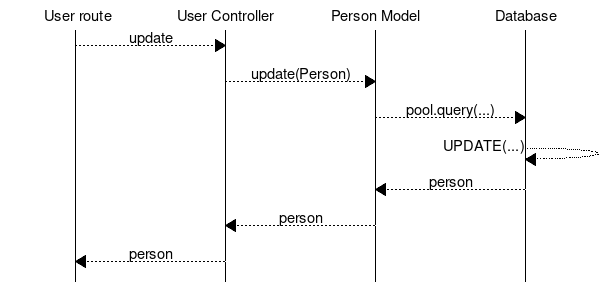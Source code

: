 msc {
  userRoute [label=" User route"],
  userController [label="User Controller"],
  personModel [label="Person Model"],
  database [label="Database"];

  userRoute >> userController [label="update"];
  userController>> personModel [label ="update(Person)"];
  personModel >> database [label="pool.query(...)"];
  database >> database [label = "UPDATE(...)"];
  database >> personModel [label = "person"];
  personModel >> userController [label = "person"];
  userController >> userRoute [label = "person"];
}